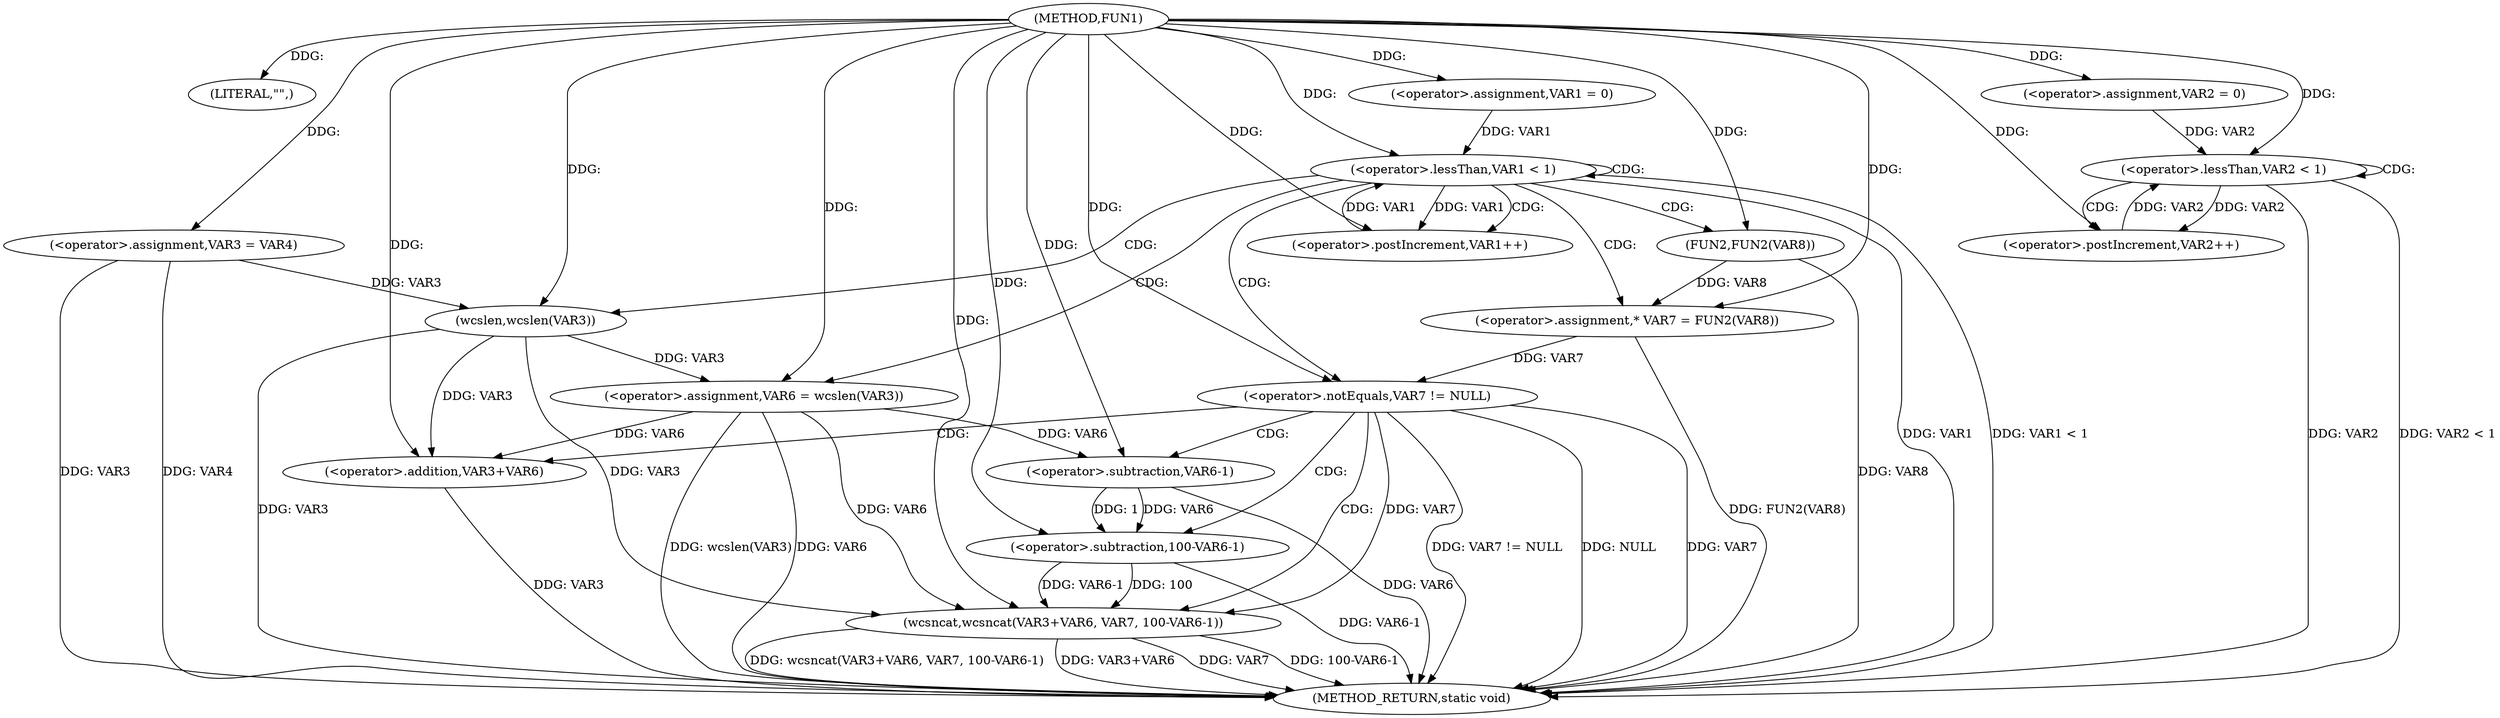 digraph FUN1 {  
"1000100" [label = "(METHOD,FUN1)" ]
"1000155" [label = "(METHOD_RETURN,static void)" ]
"1000105" [label = "(LITERAL,\"\",)" ]
"1000106" [label = "(<operator>.assignment,VAR3 = VAR4)" ]
"1000110" [label = "(<operator>.assignment,VAR1 = 0)" ]
"1000113" [label = "(<operator>.lessThan,VAR1 < 1)" ]
"1000116" [label = "(<operator>.postIncrement,VAR1++)" ]
"1000121" [label = "(<operator>.assignment,VAR6 = wcslen(VAR3))" ]
"1000123" [label = "(wcslen,wcslen(VAR3))" ]
"1000126" [label = "(<operator>.assignment,* VAR7 = FUN2(VAR8))" ]
"1000128" [label = "(FUN2,FUN2(VAR8))" ]
"1000131" [label = "(<operator>.notEquals,VAR7 != NULL)" ]
"1000135" [label = "(wcsncat,wcsncat(VAR3+VAR6, VAR7, 100-VAR6-1))" ]
"1000136" [label = "(<operator>.addition,VAR3+VAR6)" ]
"1000140" [label = "(<operator>.subtraction,100-VAR6-1)" ]
"1000142" [label = "(<operator>.subtraction,VAR6-1)" ]
"1000146" [label = "(<operator>.assignment,VAR2 = 0)" ]
"1000149" [label = "(<operator>.lessThan,VAR2 < 1)" ]
"1000152" [label = "(<operator>.postIncrement,VAR2++)" ]
  "1000140" -> "1000155"  [ label = "DDG: VAR6-1"] 
  "1000106" -> "1000155"  [ label = "DDG: VAR4"] 
  "1000106" -> "1000155"  [ label = "DDG: VAR3"] 
  "1000113" -> "1000155"  [ label = "DDG: VAR1"] 
  "1000128" -> "1000155"  [ label = "DDG: VAR8"] 
  "1000149" -> "1000155"  [ label = "DDG: VAR2 < 1"] 
  "1000131" -> "1000155"  [ label = "DDG: NULL"] 
  "1000149" -> "1000155"  [ label = "DDG: VAR2"] 
  "1000126" -> "1000155"  [ label = "DDG: FUN2(VAR8)"] 
  "1000121" -> "1000155"  [ label = "DDG: wcslen(VAR3)"] 
  "1000131" -> "1000155"  [ label = "DDG: VAR7"] 
  "1000135" -> "1000155"  [ label = "DDG: VAR7"] 
  "1000135" -> "1000155"  [ label = "DDG: 100-VAR6-1"] 
  "1000135" -> "1000155"  [ label = "DDG: wcsncat(VAR3+VAR6, VAR7, 100-VAR6-1)"] 
  "1000113" -> "1000155"  [ label = "DDG: VAR1 < 1"] 
  "1000142" -> "1000155"  [ label = "DDG: VAR6"] 
  "1000135" -> "1000155"  [ label = "DDG: VAR3+VAR6"] 
  "1000121" -> "1000155"  [ label = "DDG: VAR6"] 
  "1000136" -> "1000155"  [ label = "DDG: VAR3"] 
  "1000131" -> "1000155"  [ label = "DDG: VAR7 != NULL"] 
  "1000123" -> "1000155"  [ label = "DDG: VAR3"] 
  "1000100" -> "1000105"  [ label = "DDG: "] 
  "1000100" -> "1000106"  [ label = "DDG: "] 
  "1000100" -> "1000110"  [ label = "DDG: "] 
  "1000116" -> "1000113"  [ label = "DDG: VAR1"] 
  "1000110" -> "1000113"  [ label = "DDG: VAR1"] 
  "1000100" -> "1000113"  [ label = "DDG: "] 
  "1000113" -> "1000116"  [ label = "DDG: VAR1"] 
  "1000100" -> "1000116"  [ label = "DDG: "] 
  "1000123" -> "1000121"  [ label = "DDG: VAR3"] 
  "1000100" -> "1000121"  [ label = "DDG: "] 
  "1000106" -> "1000123"  [ label = "DDG: VAR3"] 
  "1000100" -> "1000123"  [ label = "DDG: "] 
  "1000128" -> "1000126"  [ label = "DDG: VAR8"] 
  "1000100" -> "1000126"  [ label = "DDG: "] 
  "1000100" -> "1000128"  [ label = "DDG: "] 
  "1000126" -> "1000131"  [ label = "DDG: VAR7"] 
  "1000100" -> "1000131"  [ label = "DDG: "] 
  "1000123" -> "1000135"  [ label = "DDG: VAR3"] 
  "1000100" -> "1000135"  [ label = "DDG: "] 
  "1000121" -> "1000135"  [ label = "DDG: VAR6"] 
  "1000123" -> "1000136"  [ label = "DDG: VAR3"] 
  "1000100" -> "1000136"  [ label = "DDG: "] 
  "1000121" -> "1000136"  [ label = "DDG: VAR6"] 
  "1000131" -> "1000135"  [ label = "DDG: VAR7"] 
  "1000140" -> "1000135"  [ label = "DDG: 100"] 
  "1000140" -> "1000135"  [ label = "DDG: VAR6-1"] 
  "1000100" -> "1000140"  [ label = "DDG: "] 
  "1000142" -> "1000140"  [ label = "DDG: VAR6"] 
  "1000142" -> "1000140"  [ label = "DDG: 1"] 
  "1000100" -> "1000142"  [ label = "DDG: "] 
  "1000121" -> "1000142"  [ label = "DDG: VAR6"] 
  "1000100" -> "1000146"  [ label = "DDG: "] 
  "1000152" -> "1000149"  [ label = "DDG: VAR2"] 
  "1000146" -> "1000149"  [ label = "DDG: VAR2"] 
  "1000100" -> "1000149"  [ label = "DDG: "] 
  "1000149" -> "1000152"  [ label = "DDG: VAR2"] 
  "1000100" -> "1000152"  [ label = "DDG: "] 
  "1000113" -> "1000121"  [ label = "CDG: "] 
  "1000113" -> "1000116"  [ label = "CDG: "] 
  "1000113" -> "1000131"  [ label = "CDG: "] 
  "1000113" -> "1000113"  [ label = "CDG: "] 
  "1000113" -> "1000126"  [ label = "CDG: "] 
  "1000113" -> "1000128"  [ label = "CDG: "] 
  "1000113" -> "1000123"  [ label = "CDG: "] 
  "1000131" -> "1000142"  [ label = "CDG: "] 
  "1000131" -> "1000135"  [ label = "CDG: "] 
  "1000131" -> "1000136"  [ label = "CDG: "] 
  "1000131" -> "1000140"  [ label = "CDG: "] 
  "1000149" -> "1000152"  [ label = "CDG: "] 
  "1000149" -> "1000149"  [ label = "CDG: "] 
}
